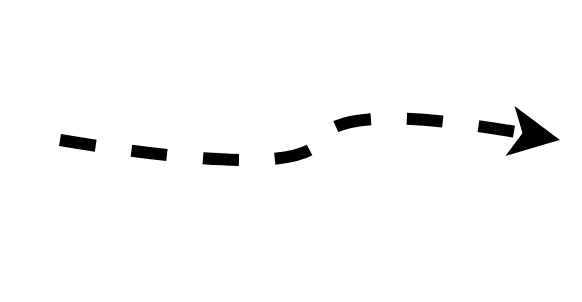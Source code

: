<mxfile version="24.7.17">
  <diagram name="Page-1" id="iBYAr9fYJMnqyMsUVg09">
    <mxGraphModel dx="1036" dy="793" grid="1" gridSize="10" guides="1" tooltips="1" connect="1" arrows="1" fold="1" page="1" pageScale="1" pageWidth="827" pageHeight="1169" math="0" shadow="0">
      <root>
        <mxCell id="0" />
        <mxCell id="1" parent="0" />
        <mxCell id="akSy4UsF_3fk26M_LiAh-4" value="" style="curved=1;endArrow=classic;html=1;rounded=0;strokeWidth=6;endFill=1;dashed=1;" edge="1" parent="1">
          <mxGeometry width="50" height="50" relative="1" as="geometry">
            <mxPoint x="250" y="400" as="sourcePoint" />
            <mxPoint x="500" y="400" as="targetPoint" />
            <Array as="points">
              <mxPoint x="370" y="420" />
              <mxPoint x="390" y="380" />
            </Array>
          </mxGeometry>
        </mxCell>
        <mxCell id="akSy4UsF_3fk26M_LiAh-11" value="" style="rounded=1;whiteSpace=wrap;html=1;strokeColor=none;fillColor=none;" vertex="1" parent="1">
          <mxGeometry x="220" y="330" width="290" height="150" as="geometry" />
        </mxCell>
      </root>
    </mxGraphModel>
  </diagram>
</mxfile>
